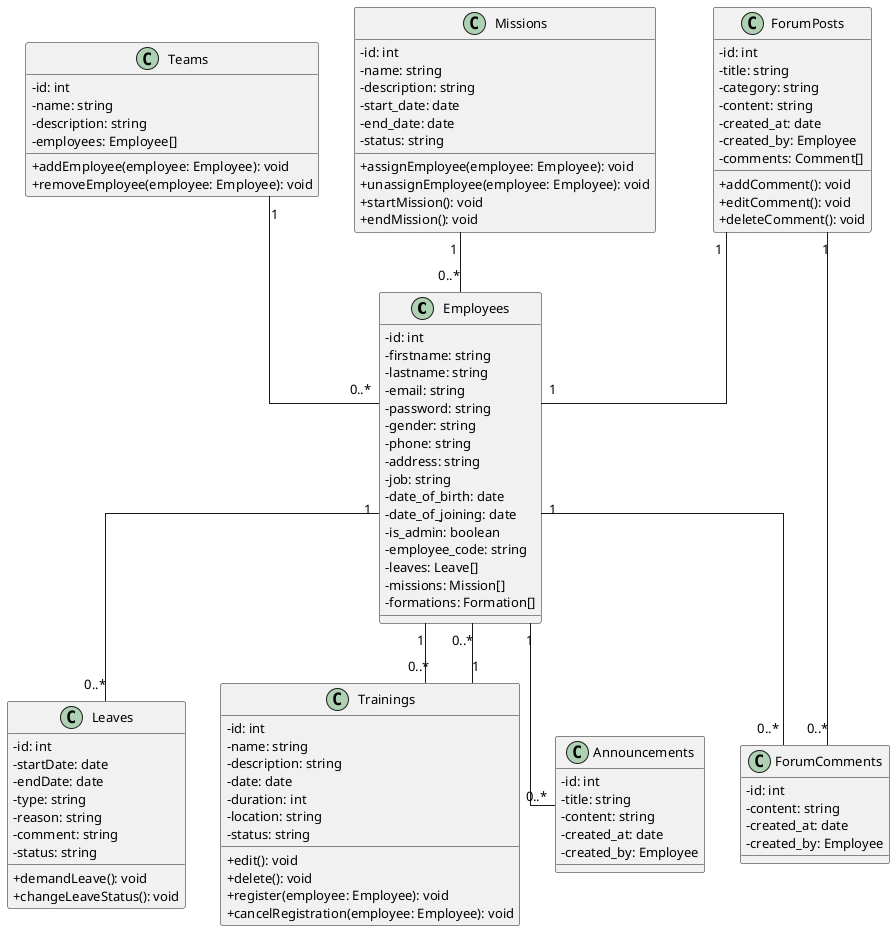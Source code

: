 @startuml classDiagram
skinparam linetype ortho
skinparam classAttributeIconSize 0
skinparam classAttributeFontSize 13

class Employees {
    -id: int
    -firstname: string
    -lastname: string
    -email: string
    -password: string
    -gender: string
    -phone: string
    -address: string
    -job: string
    -date_of_birth: date
    -date_of_joining: date
    -is_admin: boolean
    -employee_code: string
    -leaves: Leave[]
    -missions: Mission[]
    -formations: Formation[]
}

class Teams {
    -id: int
    -name: string
    -description: string
    -employees: Employee[]
    +addEmployee(employee: Employee): void
    +removeEmployee(employee: Employee): void
}

class Leaves {
    -id: int
    -startDate: date
    -endDate: date
    -type: string
    -reason: string
    -comment: string
    -status: string
    +demandLeave(): void
    +changeLeaveStatus(): void
}

class Missions {
    -id: int
    -name: string
    -description: string
    -start_date: date
    -end_date: date
    -status: string
    +assignEmployee(employee: Employee): void
    +unassignEmployee(employee: Employee): void
    +startMission(): void
    +endMission(): void
}

class ForumPosts {
    -id: int
    -title: string
    -category: string
    -content: string
    -created_at: date
    -created_by: Employee
    -comments: Comment[]
    +addComment(): void
    +editComment(): void
    +deleteComment(): void
}

class Trainings {
    -id: int
    -name: string
    -description: string
    -date: date
    -duration: int
    -location: string
    -status: string
    +edit(): void
    +delete(): void
    +register(employee: Employee): void
    +cancelRegistration(employee: Employee): void
}

class ForumComments {
    -id: int
    -content: string
    -created_at: date
    -created_by: Employee
}

class Announcements {
    -id: int
    -title: string
    -content: string
    -created_at: date
    -created_by: Employee
}

Employees "1" -- "0..*" Leaves
Employees "1" -- "0..*" Trainings
Employees "1" -- "0..*" ForumComments
Employees "1" -- "0..*" Announcements
ForumPosts "1" -- "0..*" ForumComments
ForumPosts "1" -- "1" Employees
Trainings "1" -- "0..*" Employees
Missions "1" -- "0..*" Employees
Teams "1" -- "0..*" Employees

@enduml